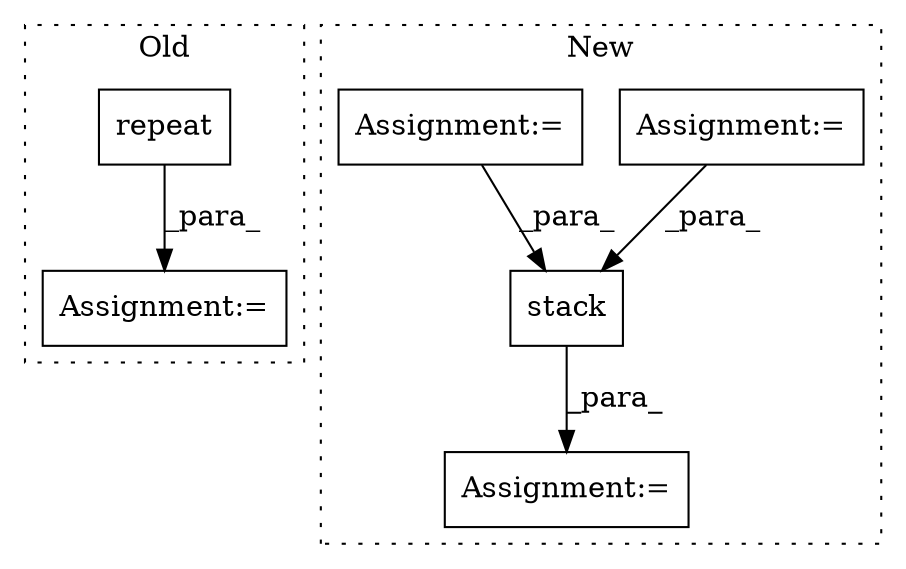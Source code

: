 digraph G {
subgraph cluster0 {
1 [label="repeat" a="32" s="1065,1083" l="7,1" shape="box"];
5 [label="Assignment:=" a="7" s="997" l="1" shape="box"];
label = "Old";
style="dotted";
}
subgraph cluster1 {
2 [label="stack" a="32" s="1196,1237" l="6,1" shape="box"];
3 [label="Assignment:=" a="7" s="1041" l="1" shape="box"];
4 [label="Assignment:=" a="7" s="915" l="1" shape="box"];
6 [label="Assignment:=" a="7" s="1189" l="1" shape="box"];
label = "New";
style="dotted";
}
1 -> 5 [label="_para_"];
2 -> 6 [label="_para_"];
3 -> 2 [label="_para_"];
4 -> 2 [label="_para_"];
}